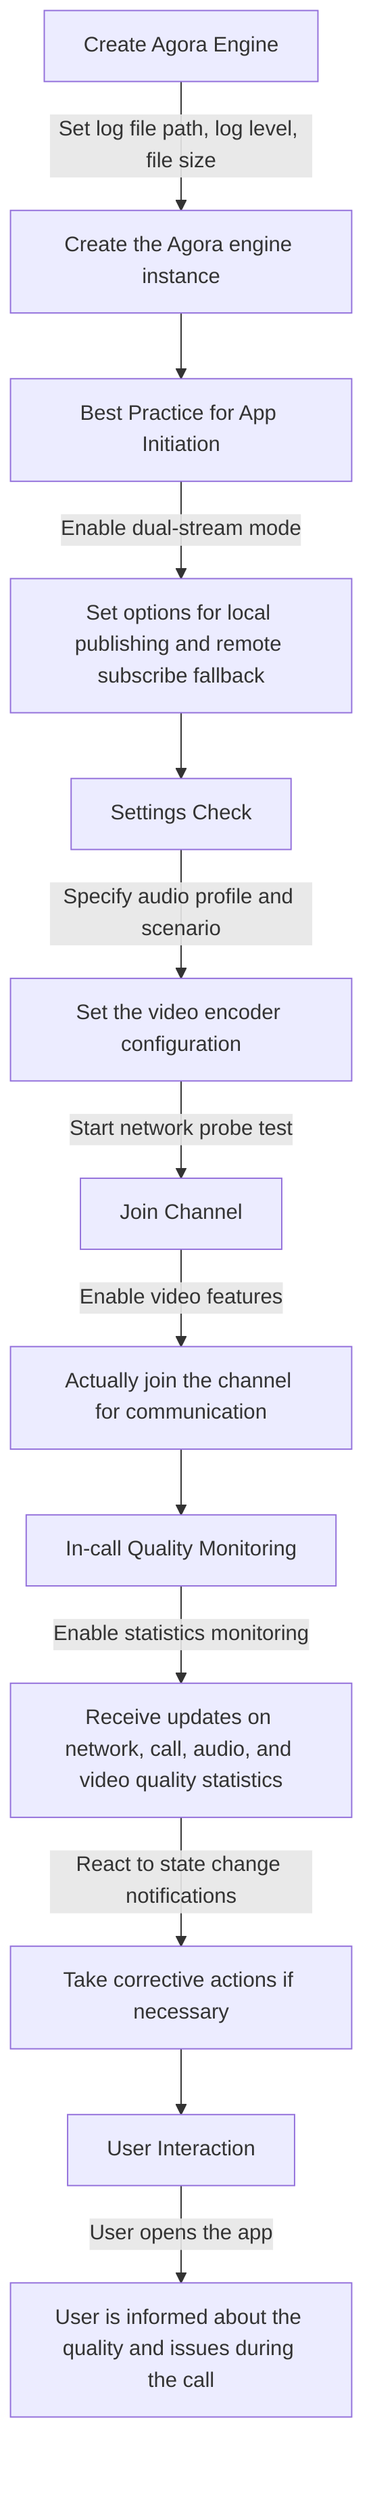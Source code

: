 flowchart TD
    A[Create Agora Engine] -->|Set log file path, log level, file size| B[Create the Agora engine instance]
    B --> C[Best Practice for App Initiation]
    C -->|Enable dual-stream mode| D[Set options for local publishing and remote subscribe fallback]
    D --> E[Settings Check]
    E -->|Specify audio profile and scenario| F[Set the video encoder configuration]
    F -->|Start network probe test| G[Join Channel]
    G -->|Enable video features| H[Actually join the channel for communication]
    H --> I[In-call Quality Monitoring]
    I -->|Enable statistics monitoring| J[Receive updates on network, call, audio, and video quality statistics]
    J -->|React to state change notifications| K[Take corrective actions if necessary]
    K --> L[User Interaction]
    L -->|User opens the app| M[User is informed about the quality and issues during the call]